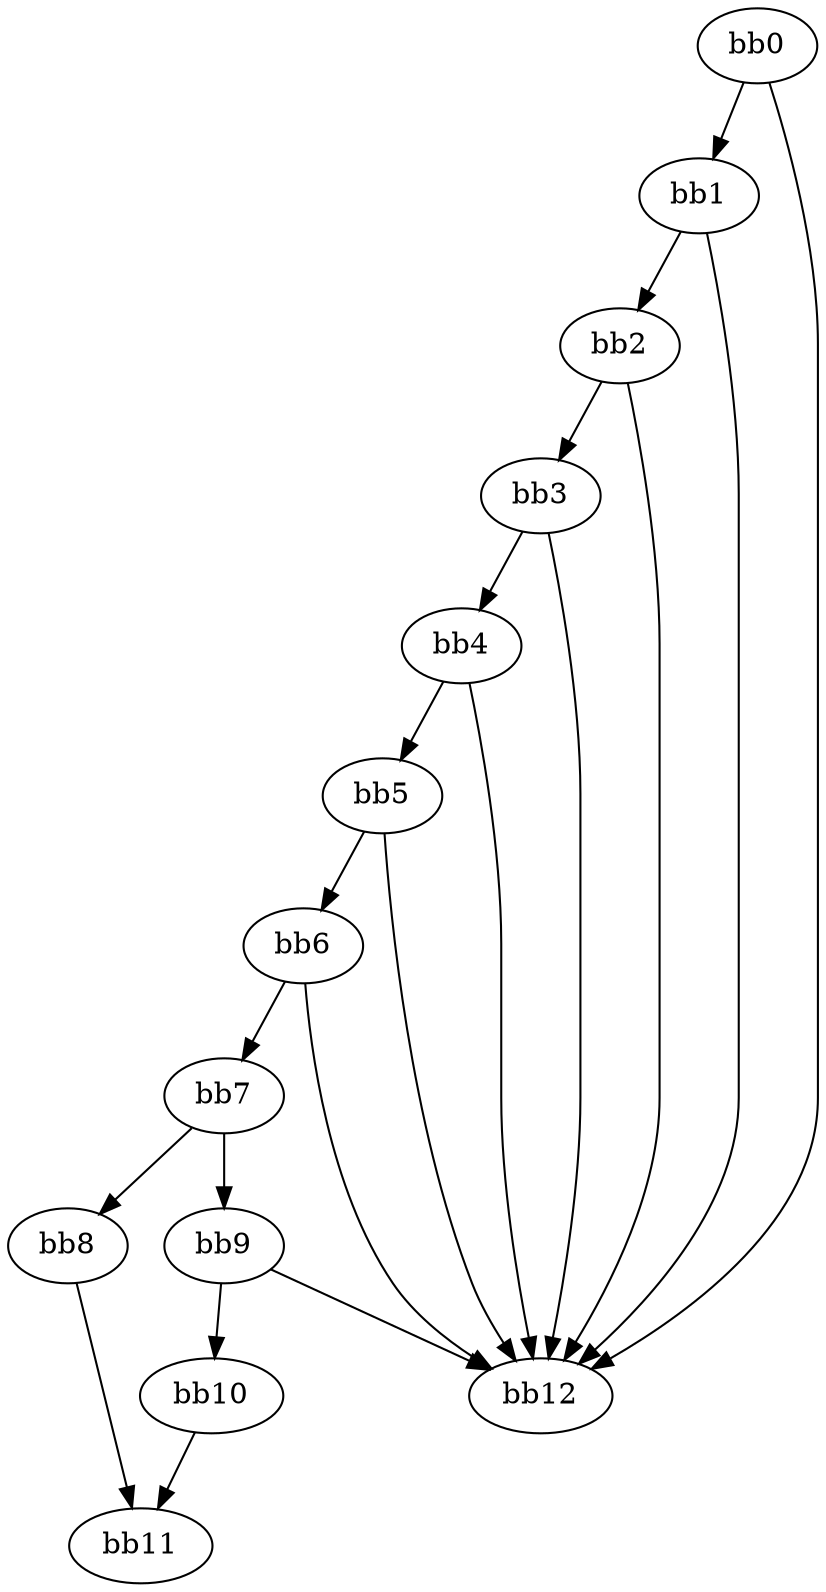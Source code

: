 digraph {
    0 [ label = "bb0\l" ]
    1 [ label = "bb1\l" ]
    2 [ label = "bb2\l" ]
    3 [ label = "bb3\l" ]
    4 [ label = "bb4\l" ]
    5 [ label = "bb5\l" ]
    6 [ label = "bb6\l" ]
    7 [ label = "bb7\l" ]
    8 [ label = "bb8\l" ]
    9 [ label = "bb9\l" ]
    10 [ label = "bb10\l" ]
    11 [ label = "bb11\l" ]
    12 [ label = "bb12\l" ]
    0 -> 1 [ ]
    0 -> 12 [ ]
    1 -> 2 [ ]
    1 -> 12 [ ]
    2 -> 3 [ ]
    2 -> 12 [ ]
    3 -> 4 [ ]
    3 -> 12 [ ]
    4 -> 5 [ ]
    4 -> 12 [ ]
    5 -> 6 [ ]
    5 -> 12 [ ]
    6 -> 7 [ ]
    6 -> 12 [ ]
    7 -> 8 [ ]
    7 -> 9 [ ]
    8 -> 11 [ ]
    9 -> 10 [ ]
    9 -> 12 [ ]
    10 -> 11 [ ]
}

